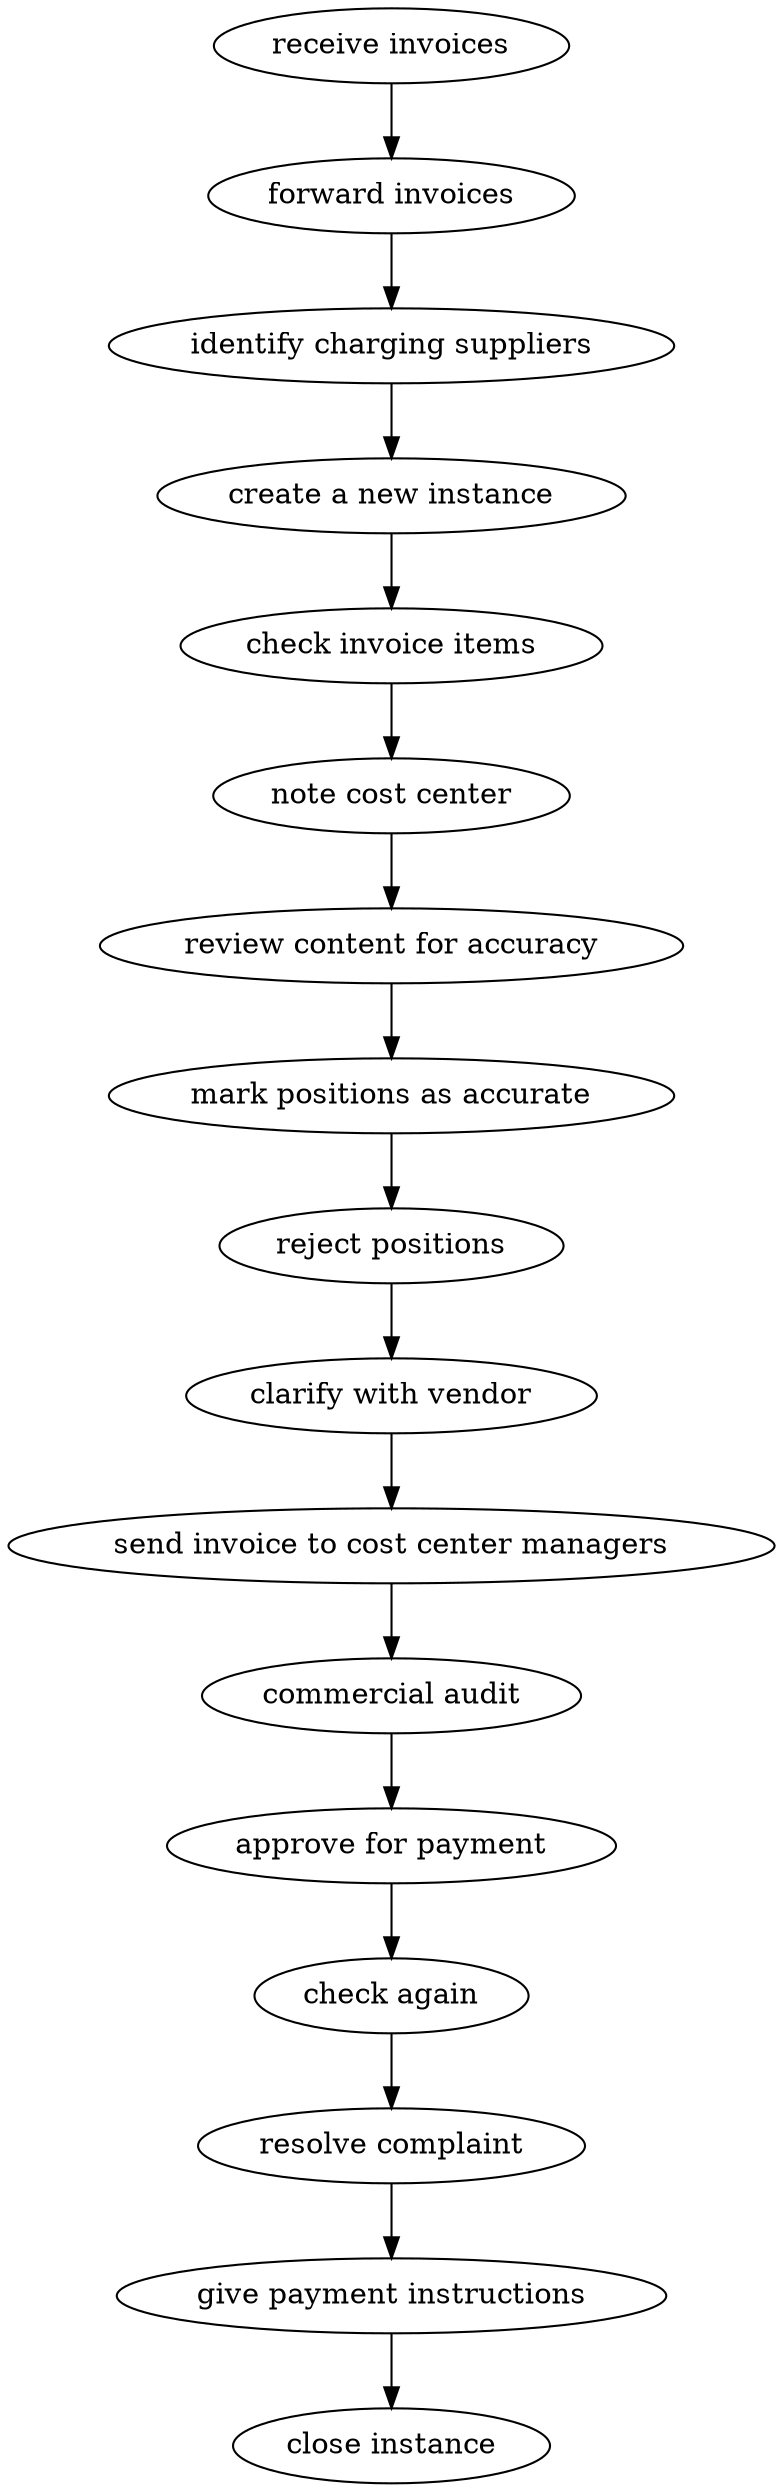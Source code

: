 strict digraph "doc-6.1" {
	graph [name="doc-6.1"];
	"receive invoices"	[attrs="{'type': 'Activity', 'label': 'receive invoices'}"];
	"forward invoices"	[attrs="{'type': 'Activity', 'label': 'forward invoices'}"];
	"receive invoices" -> "forward invoices"	[attrs="{'type': 'flow', 'label': 'flow'}"];
	"identify charging suppliers"	[attrs="{'type': 'Activity', 'label': 'identify charging suppliers'}"];
	"forward invoices" -> "identify charging suppliers"	[attrs="{'type': 'flow', 'label': 'flow'}"];
	"create a new instance"	[attrs="{'type': 'Activity', 'label': 'create a new instance'}"];
	"identify charging suppliers" -> "create a new instance"	[attrs="{'type': 'flow', 'label': 'flow'}"];
	"check invoice items"	[attrs="{'type': 'Activity', 'label': 'check invoice items'}"];
	"create a new instance" -> "check invoice items"	[attrs="{'type': 'flow', 'label': 'flow'}"];
	"note cost center"	[attrs="{'type': 'Activity', 'label': 'note cost center'}"];
	"check invoice items" -> "note cost center"	[attrs="{'type': 'flow', 'label': 'flow'}"];
	"review content for accuracy"	[attrs="{'type': 'Activity', 'label': 'review content for accuracy'}"];
	"note cost center" -> "review content for accuracy"	[attrs="{'type': 'flow', 'label': 'flow'}"];
	"mark positions as accurate"	[attrs="{'type': 'Activity', 'label': 'mark positions as accurate'}"];
	"review content for accuracy" -> "mark positions as accurate"	[attrs="{'type': 'flow', 'label': 'flow'}"];
	"reject positions"	[attrs="{'type': 'Activity', 'label': 'reject positions'}"];
	"mark positions as accurate" -> "reject positions"	[attrs="{'type': 'flow', 'label': 'flow'}"];
	"clarify with vendor"	[attrs="{'type': 'Activity', 'label': 'clarify with vendor'}"];
	"reject positions" -> "clarify with vendor"	[attrs="{'type': 'flow', 'label': 'flow'}"];
	"send invoice to cost center managers"	[attrs="{'type': 'Activity', 'label': 'send invoice to cost center managers'}"];
	"clarify with vendor" -> "send invoice to cost center managers"	[attrs="{'type': 'flow', 'label': 'flow'}"];
	"commercial audit"	[attrs="{'type': 'Activity', 'label': 'commercial audit'}"];
	"send invoice to cost center managers" -> "commercial audit"	[attrs="{'type': 'flow', 'label': 'flow'}"];
	"approve for payment"	[attrs="{'type': 'Activity', 'label': 'approve for payment'}"];
	"commercial audit" -> "approve for payment"	[attrs="{'type': 'flow', 'label': 'flow'}"];
	"check again"	[attrs="{'type': 'Activity', 'label': 'check again'}"];
	"approve for payment" -> "check again"	[attrs="{'type': 'flow', 'label': 'flow'}"];
	"resolve complaint"	[attrs="{'type': 'Activity', 'label': 'resolve complaint'}"];
	"check again" -> "resolve complaint"	[attrs="{'type': 'flow', 'label': 'flow'}"];
	"give payment instructions"	[attrs="{'type': 'Activity', 'label': 'give payment instructions'}"];
	"resolve complaint" -> "give payment instructions"	[attrs="{'type': 'flow', 'label': 'flow'}"];
	"close instance"	[attrs="{'type': 'Activity', 'label': 'close instance'}"];
	"give payment instructions" -> "close instance"	[attrs="{'type': 'flow', 'label': 'flow'}"];
}
